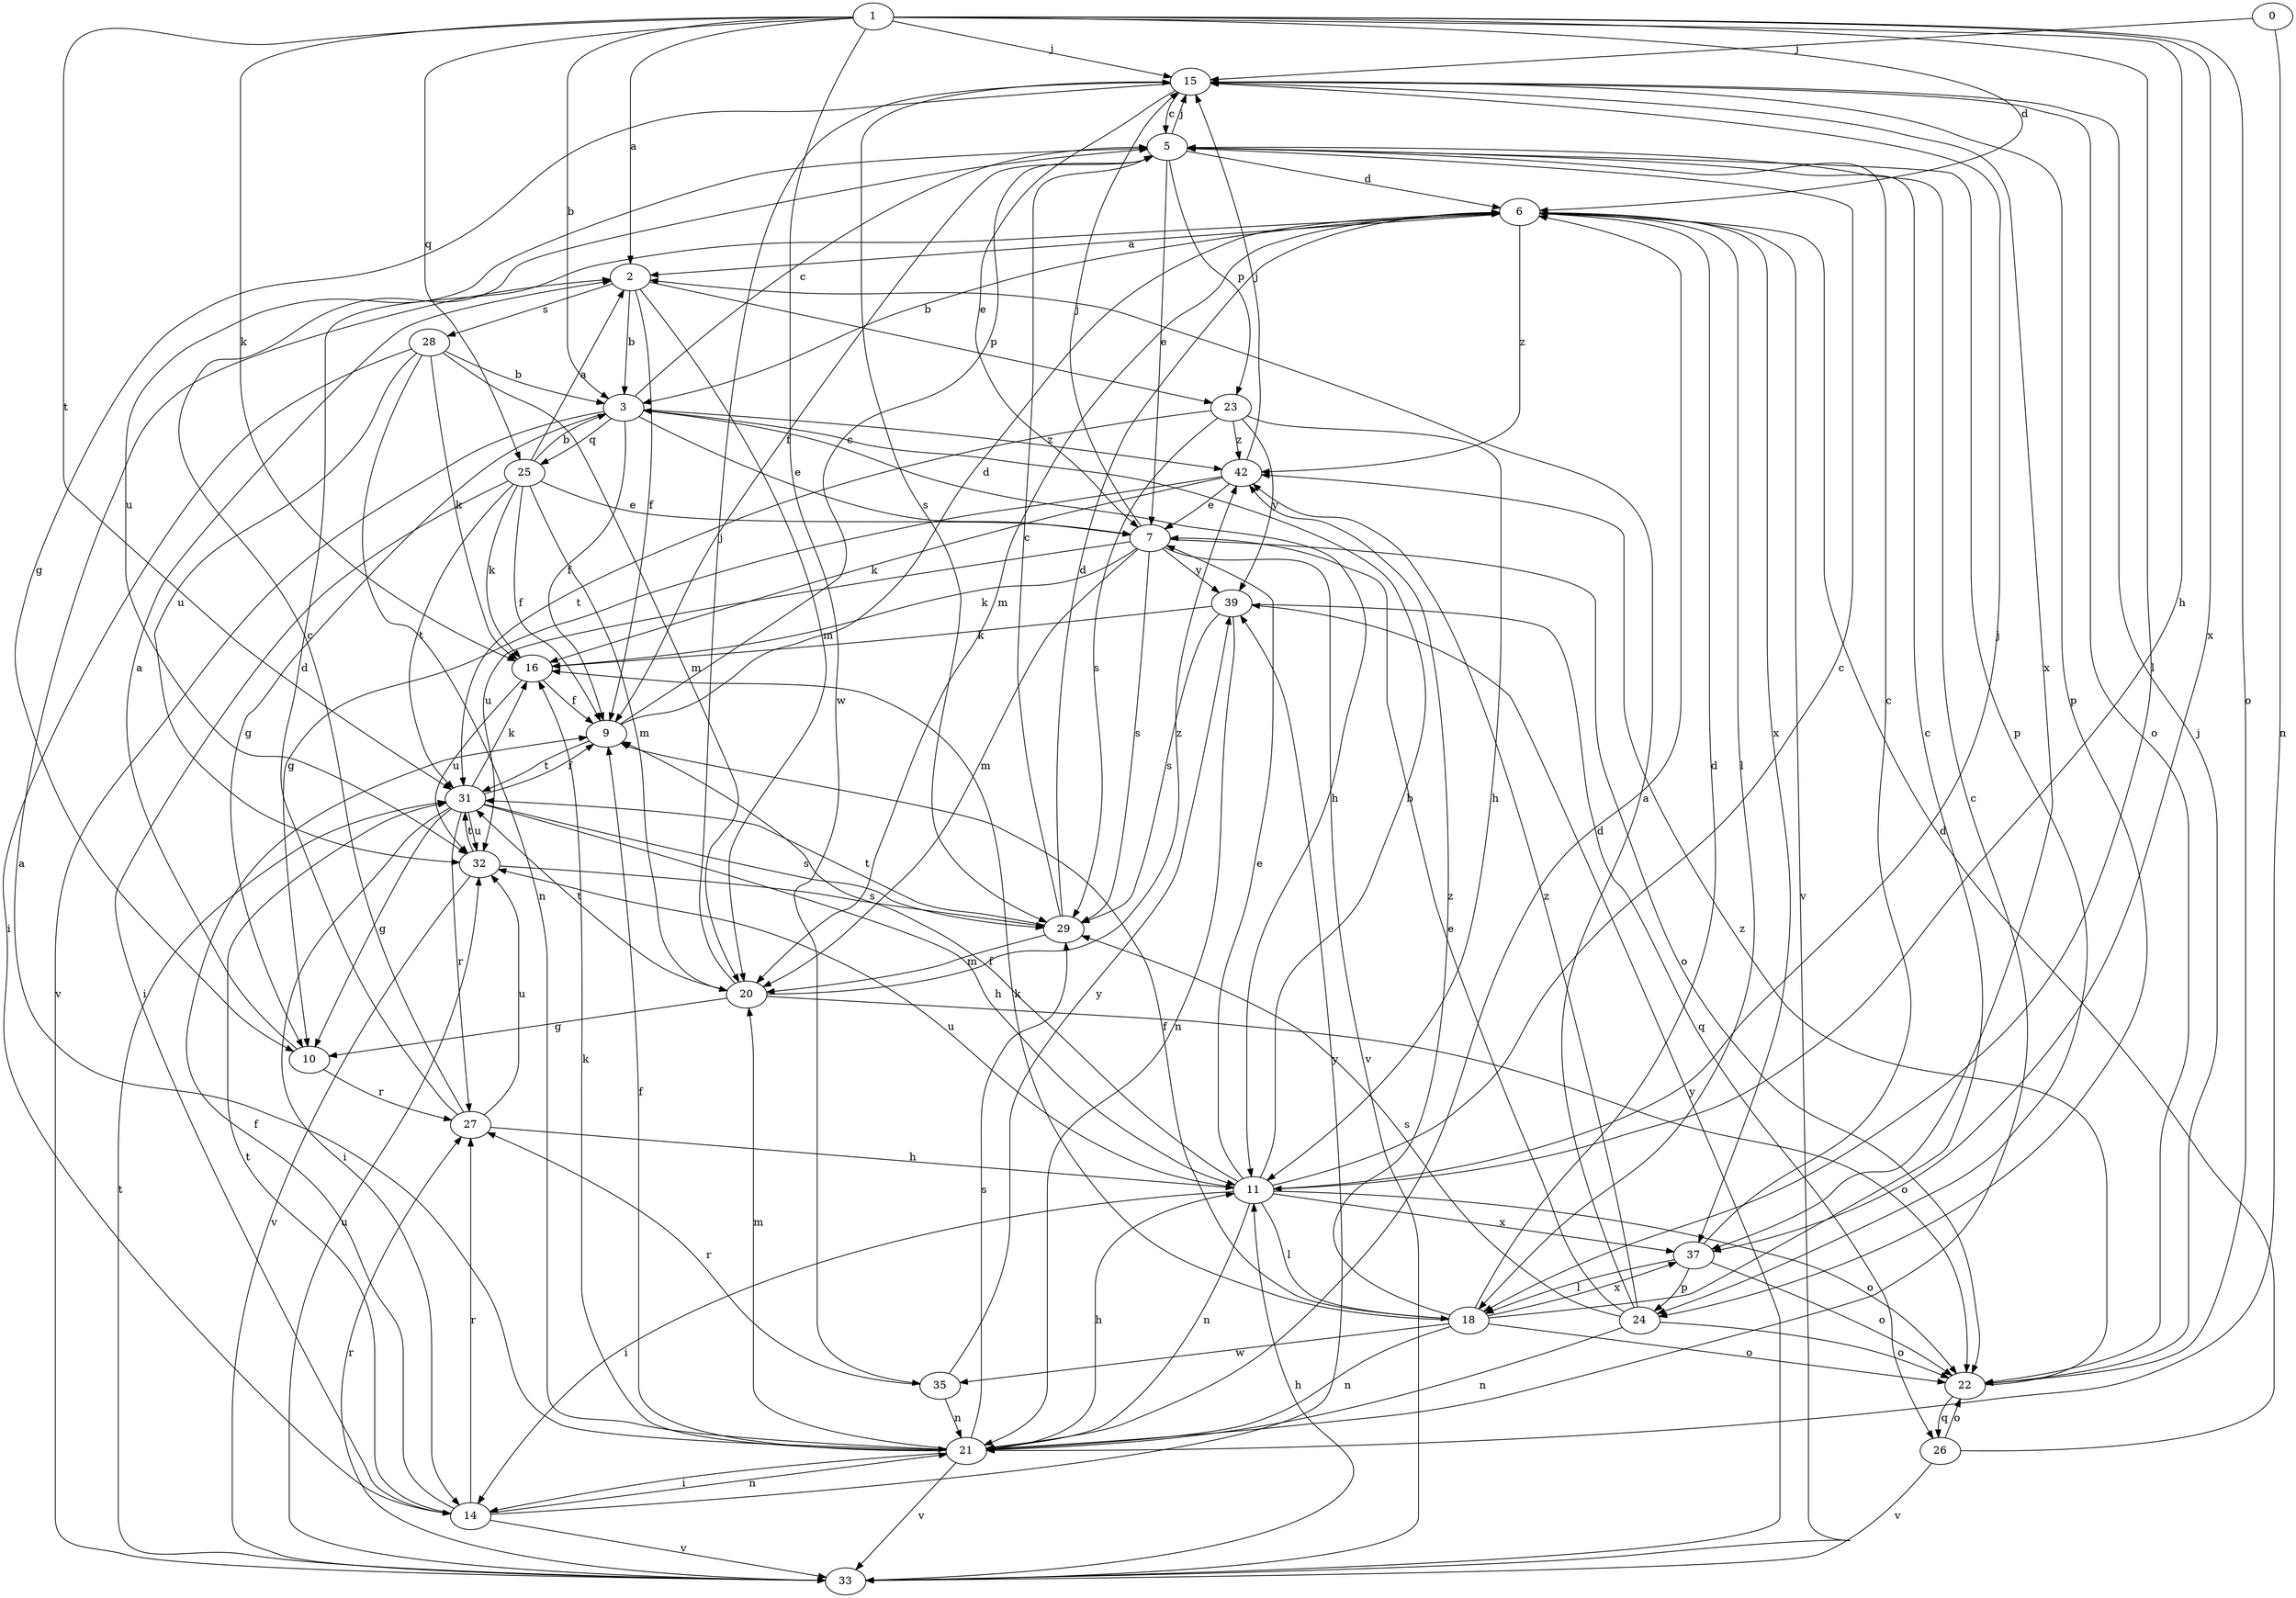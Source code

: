 strict digraph  {
0;
1;
2;
3;
5;
6;
7;
9;
10;
11;
14;
15;
16;
18;
20;
21;
22;
23;
24;
25;
26;
27;
28;
29;
31;
32;
33;
35;
37;
39;
42;
0 -> 15  [label=j];
0 -> 21  [label=n];
1 -> 2  [label=a];
1 -> 3  [label=b];
1 -> 6  [label=d];
1 -> 11  [label=h];
1 -> 15  [label=j];
1 -> 16  [label=k];
1 -> 18  [label=l];
1 -> 22  [label=o];
1 -> 25  [label=q];
1 -> 31  [label=t];
1 -> 35  [label=w];
1 -> 37  [label=x];
2 -> 3  [label=b];
2 -> 9  [label=f];
2 -> 20  [label=m];
2 -> 23  [label=p];
2 -> 28  [label=s];
3 -> 5  [label=c];
3 -> 7  [label=e];
3 -> 9  [label=f];
3 -> 10  [label=g];
3 -> 11  [label=h];
3 -> 25  [label=q];
3 -> 33  [label=v];
3 -> 42  [label=z];
5 -> 6  [label=d];
5 -> 7  [label=e];
5 -> 9  [label=f];
5 -> 15  [label=j];
5 -> 23  [label=p];
5 -> 24  [label=p];
5 -> 32  [label=u];
6 -> 2  [label=a];
6 -> 3  [label=b];
6 -> 18  [label=l];
6 -> 20  [label=m];
6 -> 33  [label=v];
6 -> 37  [label=x];
6 -> 42  [label=z];
7 -> 15  [label=j];
7 -> 16  [label=k];
7 -> 20  [label=m];
7 -> 22  [label=o];
7 -> 29  [label=s];
7 -> 32  [label=u];
7 -> 33  [label=v];
7 -> 39  [label=y];
9 -> 5  [label=c];
9 -> 6  [label=d];
9 -> 31  [label=t];
10 -> 2  [label=a];
10 -> 27  [label=r];
11 -> 3  [label=b];
11 -> 5  [label=c];
11 -> 7  [label=e];
11 -> 9  [label=f];
11 -> 14  [label=i];
11 -> 15  [label=j];
11 -> 18  [label=l];
11 -> 21  [label=n];
11 -> 22  [label=o];
11 -> 32  [label=u];
11 -> 37  [label=x];
14 -> 9  [label=f];
14 -> 21  [label=n];
14 -> 27  [label=r];
14 -> 31  [label=t];
14 -> 33  [label=v];
14 -> 39  [label=y];
15 -> 5  [label=c];
15 -> 7  [label=e];
15 -> 10  [label=g];
15 -> 22  [label=o];
15 -> 24  [label=p];
15 -> 29  [label=s];
15 -> 37  [label=x];
16 -> 9  [label=f];
16 -> 32  [label=u];
18 -> 5  [label=c];
18 -> 6  [label=d];
18 -> 9  [label=f];
18 -> 16  [label=k];
18 -> 21  [label=n];
18 -> 22  [label=o];
18 -> 35  [label=w];
18 -> 37  [label=x];
18 -> 42  [label=z];
20 -> 10  [label=g];
20 -> 15  [label=j];
20 -> 22  [label=o];
20 -> 31  [label=t];
20 -> 42  [label=z];
21 -> 2  [label=a];
21 -> 5  [label=c];
21 -> 6  [label=d];
21 -> 9  [label=f];
21 -> 11  [label=h];
21 -> 14  [label=i];
21 -> 16  [label=k];
21 -> 20  [label=m];
21 -> 29  [label=s];
21 -> 33  [label=v];
22 -> 15  [label=j];
22 -> 26  [label=q];
22 -> 42  [label=z];
23 -> 11  [label=h];
23 -> 29  [label=s];
23 -> 31  [label=t];
23 -> 39  [label=y];
23 -> 42  [label=z];
24 -> 2  [label=a];
24 -> 7  [label=e];
24 -> 21  [label=n];
24 -> 22  [label=o];
24 -> 29  [label=s];
24 -> 42  [label=z];
25 -> 2  [label=a];
25 -> 3  [label=b];
25 -> 7  [label=e];
25 -> 9  [label=f];
25 -> 14  [label=i];
25 -> 16  [label=k];
25 -> 20  [label=m];
25 -> 31  [label=t];
26 -> 6  [label=d];
26 -> 22  [label=o];
26 -> 33  [label=v];
27 -> 5  [label=c];
27 -> 6  [label=d];
27 -> 11  [label=h];
27 -> 32  [label=u];
28 -> 3  [label=b];
28 -> 14  [label=i];
28 -> 16  [label=k];
28 -> 20  [label=m];
28 -> 21  [label=n];
28 -> 32  [label=u];
29 -> 5  [label=c];
29 -> 6  [label=d];
29 -> 20  [label=m];
29 -> 31  [label=t];
31 -> 9  [label=f];
31 -> 10  [label=g];
31 -> 11  [label=h];
31 -> 14  [label=i];
31 -> 16  [label=k];
31 -> 27  [label=r];
31 -> 29  [label=s];
31 -> 32  [label=u];
32 -> 29  [label=s];
32 -> 31  [label=t];
32 -> 33  [label=v];
33 -> 11  [label=h];
33 -> 27  [label=r];
33 -> 31  [label=t];
33 -> 32  [label=u];
33 -> 39  [label=y];
35 -> 21  [label=n];
35 -> 27  [label=r];
35 -> 39  [label=y];
37 -> 5  [label=c];
37 -> 18  [label=l];
37 -> 22  [label=o];
37 -> 24  [label=p];
39 -> 16  [label=k];
39 -> 21  [label=n];
39 -> 26  [label=q];
39 -> 29  [label=s];
42 -> 7  [label=e];
42 -> 10  [label=g];
42 -> 15  [label=j];
42 -> 16  [label=k];
}
